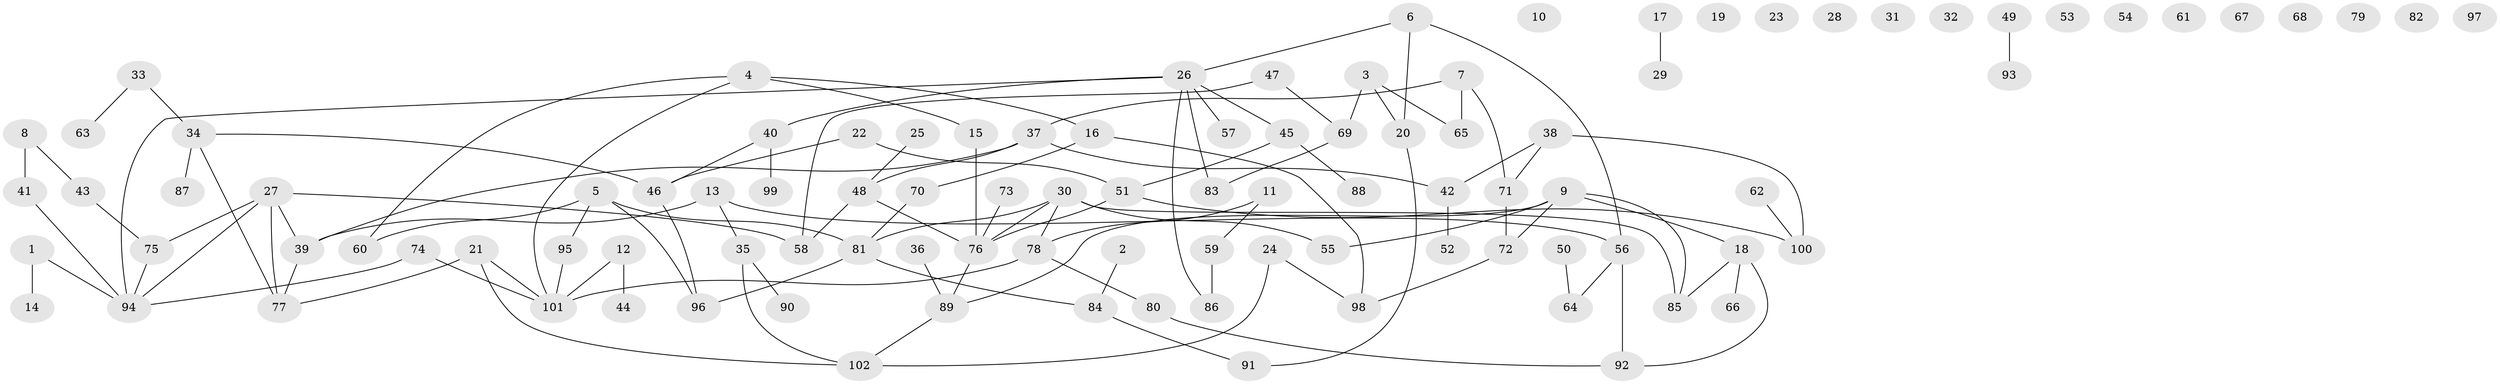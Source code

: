 // Generated by graph-tools (version 1.1) at 2025/00/03/09/25 03:00:42]
// undirected, 102 vertices, 118 edges
graph export_dot {
graph [start="1"]
  node [color=gray90,style=filled];
  1;
  2;
  3;
  4;
  5;
  6;
  7;
  8;
  9;
  10;
  11;
  12;
  13;
  14;
  15;
  16;
  17;
  18;
  19;
  20;
  21;
  22;
  23;
  24;
  25;
  26;
  27;
  28;
  29;
  30;
  31;
  32;
  33;
  34;
  35;
  36;
  37;
  38;
  39;
  40;
  41;
  42;
  43;
  44;
  45;
  46;
  47;
  48;
  49;
  50;
  51;
  52;
  53;
  54;
  55;
  56;
  57;
  58;
  59;
  60;
  61;
  62;
  63;
  64;
  65;
  66;
  67;
  68;
  69;
  70;
  71;
  72;
  73;
  74;
  75;
  76;
  77;
  78;
  79;
  80;
  81;
  82;
  83;
  84;
  85;
  86;
  87;
  88;
  89;
  90;
  91;
  92;
  93;
  94;
  95;
  96;
  97;
  98;
  99;
  100;
  101;
  102;
  1 -- 14;
  1 -- 94;
  2 -- 84;
  3 -- 20;
  3 -- 65;
  3 -- 69;
  4 -- 15;
  4 -- 16;
  4 -- 60;
  4 -- 101;
  5 -- 60;
  5 -- 81;
  5 -- 95;
  5 -- 96;
  6 -- 20;
  6 -- 26;
  6 -- 56;
  7 -- 37;
  7 -- 65;
  7 -- 71;
  8 -- 41;
  8 -- 43;
  9 -- 18;
  9 -- 55;
  9 -- 72;
  9 -- 85;
  9 -- 89;
  11 -- 59;
  11 -- 78;
  12 -- 44;
  12 -- 101;
  13 -- 35;
  13 -- 39;
  13 -- 56;
  15 -- 76;
  16 -- 70;
  16 -- 98;
  17 -- 29;
  18 -- 66;
  18 -- 85;
  18 -- 92;
  20 -- 91;
  21 -- 77;
  21 -- 101;
  21 -- 102;
  22 -- 46;
  22 -- 51;
  24 -- 98;
  24 -- 102;
  25 -- 48;
  26 -- 40;
  26 -- 45;
  26 -- 57;
  26 -- 83;
  26 -- 86;
  26 -- 94;
  27 -- 39;
  27 -- 58;
  27 -- 75;
  27 -- 77;
  27 -- 94;
  30 -- 55;
  30 -- 76;
  30 -- 78;
  30 -- 81;
  30 -- 85;
  33 -- 34;
  33 -- 63;
  34 -- 46;
  34 -- 77;
  34 -- 87;
  35 -- 90;
  35 -- 102;
  36 -- 89;
  37 -- 39;
  37 -- 42;
  37 -- 48;
  38 -- 42;
  38 -- 71;
  38 -- 100;
  39 -- 77;
  40 -- 46;
  40 -- 99;
  41 -- 94;
  42 -- 52;
  43 -- 75;
  45 -- 51;
  45 -- 88;
  46 -- 96;
  47 -- 58;
  47 -- 69;
  48 -- 58;
  48 -- 76;
  49 -- 93;
  50 -- 64;
  51 -- 76;
  51 -- 100;
  56 -- 64;
  56 -- 92;
  59 -- 86;
  62 -- 100;
  69 -- 83;
  70 -- 81;
  71 -- 72;
  72 -- 98;
  73 -- 76;
  74 -- 94;
  74 -- 101;
  75 -- 94;
  76 -- 89;
  78 -- 80;
  78 -- 101;
  80 -- 92;
  81 -- 84;
  81 -- 96;
  84 -- 91;
  89 -- 102;
  95 -- 101;
}

